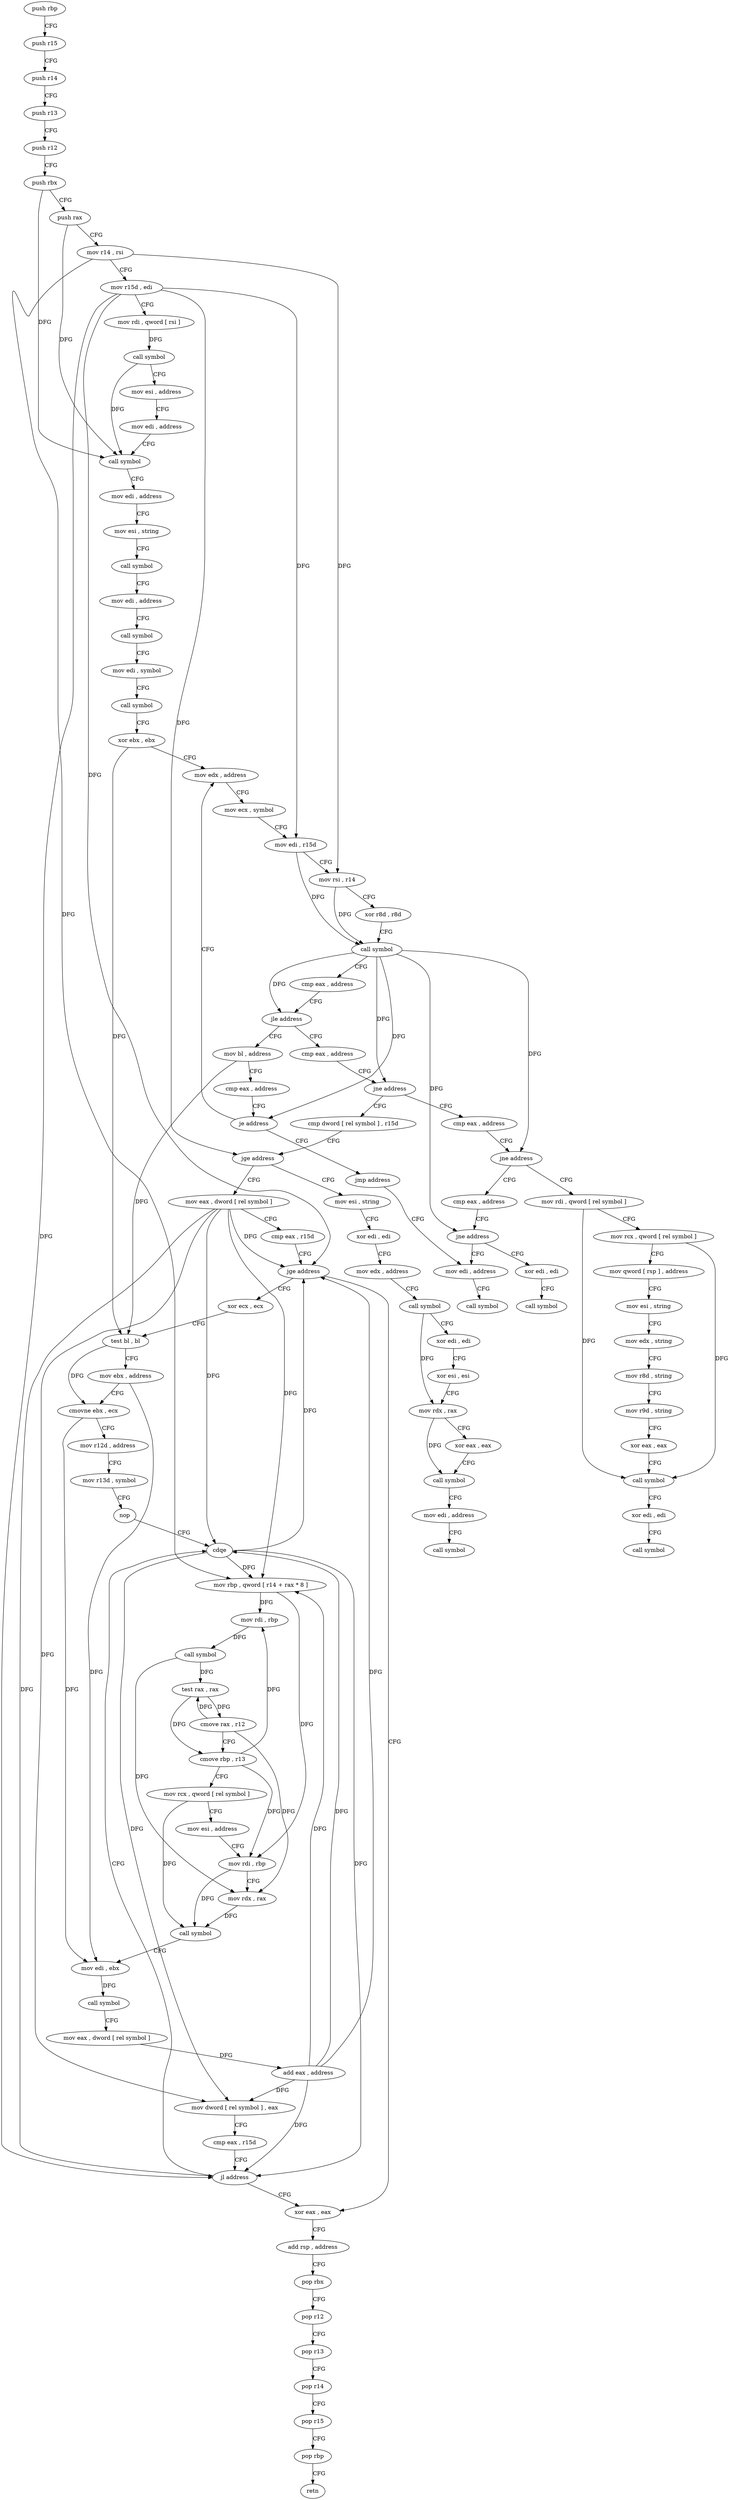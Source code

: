 digraph "func" {
"4200144" [label = "push rbp" ]
"4200145" [label = "push r15" ]
"4200147" [label = "push r14" ]
"4200149" [label = "push r13" ]
"4200151" [label = "push r12" ]
"4200153" [label = "push rbx" ]
"4200154" [label = "push rax" ]
"4200155" [label = "mov r14 , rsi" ]
"4200158" [label = "mov r15d , edi" ]
"4200161" [label = "mov rdi , qword [ rsi ]" ]
"4200164" [label = "call symbol" ]
"4200169" [label = "mov esi , address" ]
"4200174" [label = "mov edi , address" ]
"4200179" [label = "call symbol" ]
"4200184" [label = "mov edi , address" ]
"4200189" [label = "mov esi , string" ]
"4200194" [label = "call symbol" ]
"4200199" [label = "mov edi , address" ]
"4200204" [label = "call symbol" ]
"4200209" [label = "mov edi , symbol" ]
"4200214" [label = "call symbol" ]
"4200219" [label = "xor ebx , ebx" ]
"4200221" [label = "mov edx , address" ]
"4200262" [label = "cmp eax , address" ]
"4200265" [label = "jne address" ]
"4200412" [label = "cmp eax , address" ]
"4200271" [label = "cmp dword [ rel symbol ] , r15d" ]
"4200250" [label = "mov bl , address" ]
"4200252" [label = "cmp eax , address" ]
"4200255" [label = "je address" ]
"4200257" [label = "jmp address" ]
"4200417" [label = "jne address" ]
"4200477" [label = "cmp eax , address" ]
"4200419" [label = "mov rdi , qword [ rel symbol ]" ]
"4200278" [label = "jge address" ]
"4200501" [label = "mov esi , string" ]
"4200284" [label = "mov eax , dword [ rel symbol ]" ]
"4200226" [label = "mov ecx , symbol" ]
"4200231" [label = "mov edi , r15d" ]
"4200234" [label = "mov rsi , r14" ]
"4200237" [label = "xor r8d , r8d" ]
"4200240" [label = "call symbol" ]
"4200245" [label = "cmp eax , address" ]
"4200248" [label = "jle address" ]
"4200491" [label = "mov edi , address" ]
"4200482" [label = "jne address" ]
"4200484" [label = "xor edi , edi" ]
"4200426" [label = "mov rcx , qword [ rel symbol ]" ]
"4200433" [label = "mov qword [ rsp ] , address" ]
"4200441" [label = "mov esi , string" ]
"4200446" [label = "mov edx , string" ]
"4200451" [label = "mov r8d , string" ]
"4200457" [label = "mov r9d , string" ]
"4200463" [label = "xor eax , eax" ]
"4200465" [label = "call symbol" ]
"4200470" [label = "xor edi , edi" ]
"4200472" [label = "call symbol" ]
"4200506" [label = "xor edi , edi" ]
"4200508" [label = "mov edx , address" ]
"4200513" [label = "call symbol" ]
"4200518" [label = "xor edi , edi" ]
"4200520" [label = "xor esi , esi" ]
"4200522" [label = "mov rdx , rax" ]
"4200525" [label = "xor eax , eax" ]
"4200527" [label = "call symbol" ]
"4200532" [label = "mov edi , address" ]
"4200537" [label = "call symbol" ]
"4200290" [label = "cmp eax , r15d" ]
"4200293" [label = "jge address" ]
"4200395" [label = "xor eax , eax" ]
"4200295" [label = "xor ecx , ecx" ]
"4200496" [label = "call symbol" ]
"4200486" [label = "call symbol" ]
"4200397" [label = "add rsp , address" ]
"4200401" [label = "pop rbx" ]
"4200402" [label = "pop r12" ]
"4200404" [label = "pop r13" ]
"4200406" [label = "pop r14" ]
"4200408" [label = "pop r15" ]
"4200410" [label = "pop rbp" ]
"4200411" [label = "retn" ]
"4200297" [label = "test bl , bl" ]
"4200299" [label = "mov ebx , address" ]
"4200304" [label = "cmovne ebx , ecx" ]
"4200307" [label = "mov r12d , address" ]
"4200313" [label = "mov r13d , symbol" ]
"4200319" [label = "nop" ]
"4200320" [label = "cdqe" ]
"4200322" [label = "mov rbp , qword [ r14 + rax * 8 ]" ]
"4200326" [label = "mov rdi , rbp" ]
"4200329" [label = "call symbol" ]
"4200334" [label = "test rax , rax" ]
"4200337" [label = "cmove rax , r12" ]
"4200341" [label = "cmove rbp , r13" ]
"4200345" [label = "mov rcx , qword [ rel symbol ]" ]
"4200352" [label = "mov esi , address" ]
"4200357" [label = "mov rdi , rbp" ]
"4200360" [label = "mov rdx , rax" ]
"4200363" [label = "call symbol" ]
"4200368" [label = "mov edi , ebx" ]
"4200370" [label = "call symbol" ]
"4200375" [label = "mov eax , dword [ rel symbol ]" ]
"4200381" [label = "add eax , address" ]
"4200384" [label = "mov dword [ rel symbol ] , eax" ]
"4200390" [label = "cmp eax , r15d" ]
"4200393" [label = "jl address" ]
"4200144" -> "4200145" [ label = "CFG" ]
"4200145" -> "4200147" [ label = "CFG" ]
"4200147" -> "4200149" [ label = "CFG" ]
"4200149" -> "4200151" [ label = "CFG" ]
"4200151" -> "4200153" [ label = "CFG" ]
"4200153" -> "4200154" [ label = "CFG" ]
"4200153" -> "4200179" [ label = "DFG" ]
"4200154" -> "4200155" [ label = "CFG" ]
"4200154" -> "4200179" [ label = "DFG" ]
"4200155" -> "4200158" [ label = "CFG" ]
"4200155" -> "4200234" [ label = "DFG" ]
"4200155" -> "4200322" [ label = "DFG" ]
"4200158" -> "4200161" [ label = "CFG" ]
"4200158" -> "4200231" [ label = "DFG" ]
"4200158" -> "4200278" [ label = "DFG" ]
"4200158" -> "4200293" [ label = "DFG" ]
"4200158" -> "4200393" [ label = "DFG" ]
"4200161" -> "4200164" [ label = "DFG" ]
"4200164" -> "4200169" [ label = "CFG" ]
"4200164" -> "4200179" [ label = "DFG" ]
"4200169" -> "4200174" [ label = "CFG" ]
"4200174" -> "4200179" [ label = "CFG" ]
"4200179" -> "4200184" [ label = "CFG" ]
"4200184" -> "4200189" [ label = "CFG" ]
"4200189" -> "4200194" [ label = "CFG" ]
"4200194" -> "4200199" [ label = "CFG" ]
"4200199" -> "4200204" [ label = "CFG" ]
"4200204" -> "4200209" [ label = "CFG" ]
"4200209" -> "4200214" [ label = "CFG" ]
"4200214" -> "4200219" [ label = "CFG" ]
"4200219" -> "4200221" [ label = "CFG" ]
"4200219" -> "4200297" [ label = "DFG" ]
"4200221" -> "4200226" [ label = "CFG" ]
"4200262" -> "4200265" [ label = "CFG" ]
"4200265" -> "4200412" [ label = "CFG" ]
"4200265" -> "4200271" [ label = "CFG" ]
"4200412" -> "4200417" [ label = "CFG" ]
"4200271" -> "4200278" [ label = "CFG" ]
"4200250" -> "4200252" [ label = "CFG" ]
"4200250" -> "4200297" [ label = "DFG" ]
"4200252" -> "4200255" [ label = "CFG" ]
"4200255" -> "4200221" [ label = "CFG" ]
"4200255" -> "4200257" [ label = "CFG" ]
"4200257" -> "4200491" [ label = "CFG" ]
"4200417" -> "4200477" [ label = "CFG" ]
"4200417" -> "4200419" [ label = "CFG" ]
"4200477" -> "4200482" [ label = "CFG" ]
"4200419" -> "4200426" [ label = "CFG" ]
"4200419" -> "4200465" [ label = "DFG" ]
"4200278" -> "4200501" [ label = "CFG" ]
"4200278" -> "4200284" [ label = "CFG" ]
"4200501" -> "4200506" [ label = "CFG" ]
"4200284" -> "4200290" [ label = "CFG" ]
"4200284" -> "4200293" [ label = "DFG" ]
"4200284" -> "4200320" [ label = "DFG" ]
"4200284" -> "4200322" [ label = "DFG" ]
"4200284" -> "4200384" [ label = "DFG" ]
"4200284" -> "4200393" [ label = "DFG" ]
"4200226" -> "4200231" [ label = "CFG" ]
"4200231" -> "4200234" [ label = "CFG" ]
"4200231" -> "4200240" [ label = "DFG" ]
"4200234" -> "4200237" [ label = "CFG" ]
"4200234" -> "4200240" [ label = "DFG" ]
"4200237" -> "4200240" [ label = "CFG" ]
"4200240" -> "4200245" [ label = "CFG" ]
"4200240" -> "4200248" [ label = "DFG" ]
"4200240" -> "4200265" [ label = "DFG" ]
"4200240" -> "4200255" [ label = "DFG" ]
"4200240" -> "4200417" [ label = "DFG" ]
"4200240" -> "4200482" [ label = "DFG" ]
"4200245" -> "4200248" [ label = "CFG" ]
"4200248" -> "4200262" [ label = "CFG" ]
"4200248" -> "4200250" [ label = "CFG" ]
"4200491" -> "4200496" [ label = "CFG" ]
"4200482" -> "4200491" [ label = "CFG" ]
"4200482" -> "4200484" [ label = "CFG" ]
"4200484" -> "4200486" [ label = "CFG" ]
"4200426" -> "4200433" [ label = "CFG" ]
"4200426" -> "4200465" [ label = "DFG" ]
"4200433" -> "4200441" [ label = "CFG" ]
"4200441" -> "4200446" [ label = "CFG" ]
"4200446" -> "4200451" [ label = "CFG" ]
"4200451" -> "4200457" [ label = "CFG" ]
"4200457" -> "4200463" [ label = "CFG" ]
"4200463" -> "4200465" [ label = "CFG" ]
"4200465" -> "4200470" [ label = "CFG" ]
"4200470" -> "4200472" [ label = "CFG" ]
"4200506" -> "4200508" [ label = "CFG" ]
"4200508" -> "4200513" [ label = "CFG" ]
"4200513" -> "4200518" [ label = "CFG" ]
"4200513" -> "4200522" [ label = "DFG" ]
"4200518" -> "4200520" [ label = "CFG" ]
"4200520" -> "4200522" [ label = "CFG" ]
"4200522" -> "4200525" [ label = "CFG" ]
"4200522" -> "4200527" [ label = "DFG" ]
"4200525" -> "4200527" [ label = "CFG" ]
"4200527" -> "4200532" [ label = "CFG" ]
"4200532" -> "4200537" [ label = "CFG" ]
"4200290" -> "4200293" [ label = "CFG" ]
"4200293" -> "4200395" [ label = "CFG" ]
"4200293" -> "4200295" [ label = "CFG" ]
"4200395" -> "4200397" [ label = "CFG" ]
"4200295" -> "4200297" [ label = "CFG" ]
"4200397" -> "4200401" [ label = "CFG" ]
"4200401" -> "4200402" [ label = "CFG" ]
"4200402" -> "4200404" [ label = "CFG" ]
"4200404" -> "4200406" [ label = "CFG" ]
"4200406" -> "4200408" [ label = "CFG" ]
"4200408" -> "4200410" [ label = "CFG" ]
"4200410" -> "4200411" [ label = "CFG" ]
"4200297" -> "4200299" [ label = "CFG" ]
"4200297" -> "4200304" [ label = "DFG" ]
"4200299" -> "4200304" [ label = "CFG" ]
"4200299" -> "4200368" [ label = "DFG" ]
"4200304" -> "4200307" [ label = "CFG" ]
"4200304" -> "4200368" [ label = "DFG" ]
"4200307" -> "4200313" [ label = "CFG" ]
"4200313" -> "4200319" [ label = "CFG" ]
"4200319" -> "4200320" [ label = "CFG" ]
"4200320" -> "4200322" [ label = "DFG" ]
"4200320" -> "4200293" [ label = "DFG" ]
"4200320" -> "4200384" [ label = "DFG" ]
"4200320" -> "4200393" [ label = "DFG" ]
"4200322" -> "4200326" [ label = "DFG" ]
"4200322" -> "4200357" [ label = "DFG" ]
"4200326" -> "4200329" [ label = "DFG" ]
"4200329" -> "4200334" [ label = "DFG" ]
"4200329" -> "4200360" [ label = "DFG" ]
"4200334" -> "4200337" [ label = "DFG" ]
"4200334" -> "4200341" [ label = "DFG" ]
"4200337" -> "4200341" [ label = "CFG" ]
"4200337" -> "4200334" [ label = "DFG" ]
"4200337" -> "4200360" [ label = "DFG" ]
"4200341" -> "4200345" [ label = "CFG" ]
"4200341" -> "4200326" [ label = "DFG" ]
"4200341" -> "4200357" [ label = "DFG" ]
"4200345" -> "4200352" [ label = "CFG" ]
"4200345" -> "4200363" [ label = "DFG" ]
"4200352" -> "4200357" [ label = "CFG" ]
"4200357" -> "4200360" [ label = "CFG" ]
"4200357" -> "4200363" [ label = "DFG" ]
"4200360" -> "4200363" [ label = "DFG" ]
"4200363" -> "4200368" [ label = "CFG" ]
"4200368" -> "4200370" [ label = "DFG" ]
"4200370" -> "4200375" [ label = "CFG" ]
"4200375" -> "4200381" [ label = "DFG" ]
"4200381" -> "4200384" [ label = "DFG" ]
"4200381" -> "4200320" [ label = "DFG" ]
"4200381" -> "4200322" [ label = "DFG" ]
"4200381" -> "4200293" [ label = "DFG" ]
"4200381" -> "4200393" [ label = "DFG" ]
"4200384" -> "4200390" [ label = "CFG" ]
"4200390" -> "4200393" [ label = "CFG" ]
"4200393" -> "4200320" [ label = "CFG" ]
"4200393" -> "4200395" [ label = "CFG" ]
}
